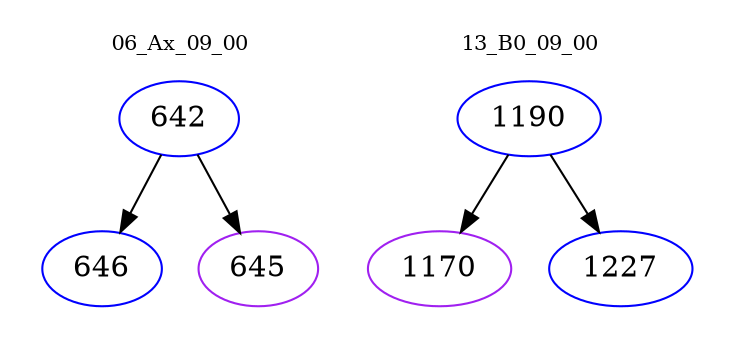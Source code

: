 digraph{
subgraph cluster_0 {
color = white
label = "06_Ax_09_00";
fontsize=10;
T0_642 [label="642", color="blue"]
T0_642 -> T0_646 [color="black"]
T0_646 [label="646", color="blue"]
T0_642 -> T0_645 [color="black"]
T0_645 [label="645", color="purple"]
}
subgraph cluster_1 {
color = white
label = "13_B0_09_00";
fontsize=10;
T1_1190 [label="1190", color="blue"]
T1_1190 -> T1_1170 [color="black"]
T1_1170 [label="1170", color="purple"]
T1_1190 -> T1_1227 [color="black"]
T1_1227 [label="1227", color="blue"]
}
}
